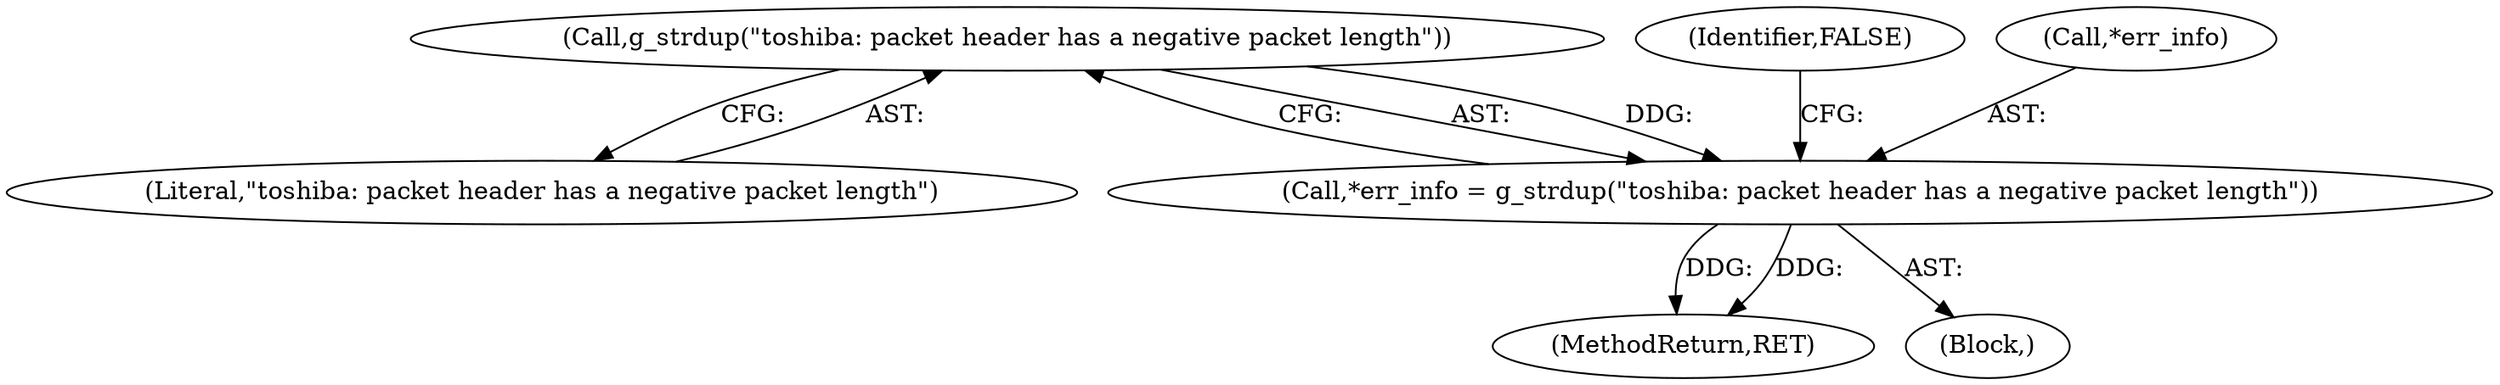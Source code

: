 digraph "0_wireshark_3270dfac43da861c714df76513456b46765ff47f@API" {
"1000269" [label="(Call,g_strdup(\"toshiba: packet header has a negative packet length\"))"];
"1000266" [label="(Call,*err_info = g_strdup(\"toshiba: packet header has a negative packet length\"))"];
"1000269" [label="(Call,g_strdup(\"toshiba: packet header has a negative packet length\"))"];
"1000266" [label="(Call,*err_info = g_strdup(\"toshiba: packet header has a negative packet length\"))"];
"1000270" [label="(Literal,\"toshiba: packet header has a negative packet length\")"];
"1000272" [label="(Identifier,FALSE)"];
"1000492" [label="(MethodReturn,RET)"];
"1000261" [label="(Block,)"];
"1000267" [label="(Call,*err_info)"];
"1000269" -> "1000266"  [label="AST: "];
"1000269" -> "1000270"  [label="CFG: "];
"1000270" -> "1000269"  [label="AST: "];
"1000266" -> "1000269"  [label="CFG: "];
"1000269" -> "1000266"  [label="DDG: "];
"1000266" -> "1000261"  [label="AST: "];
"1000267" -> "1000266"  [label="AST: "];
"1000272" -> "1000266"  [label="CFG: "];
"1000266" -> "1000492"  [label="DDG: "];
"1000266" -> "1000492"  [label="DDG: "];
}

